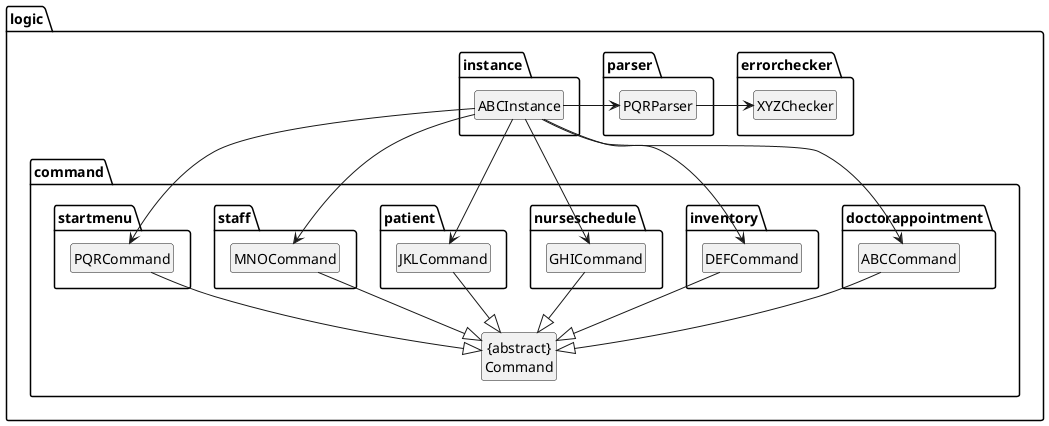 @startuml

hide members
hide circle
skinparam classAttributeIconSize 0
package logic{
package command{
Class "{abstract}\nCommand" as Command
package doctorappointment {
Command <|--up ABCCommand
}
package inventory {
Command <|--up DEFCommand
}
package nurseschedule {
Command <|--up GHICommand
}
package patient {
Command <|--up JKLCommand
}
package staff {
Command <|--up MNOCommand
}
package startmenu {
Command <|--up PQRCommand
}
}
package errorchecker{
Class XYZChecker
}

package parser{
Class PQRParser
PQRParser -down> XYZChecker
}

package instance {
Class ABCInstance
ABCInstance --down> ABCCommand
ABCInstance --down> DEFCommand
ABCInstance --down> GHICommand
ABCInstance --down> JKLCommand
ABCInstance --down> MNOCommand
ABCInstance --down> PQRCommand
ABCInstance --left> PQRParser
}

}

@enduml